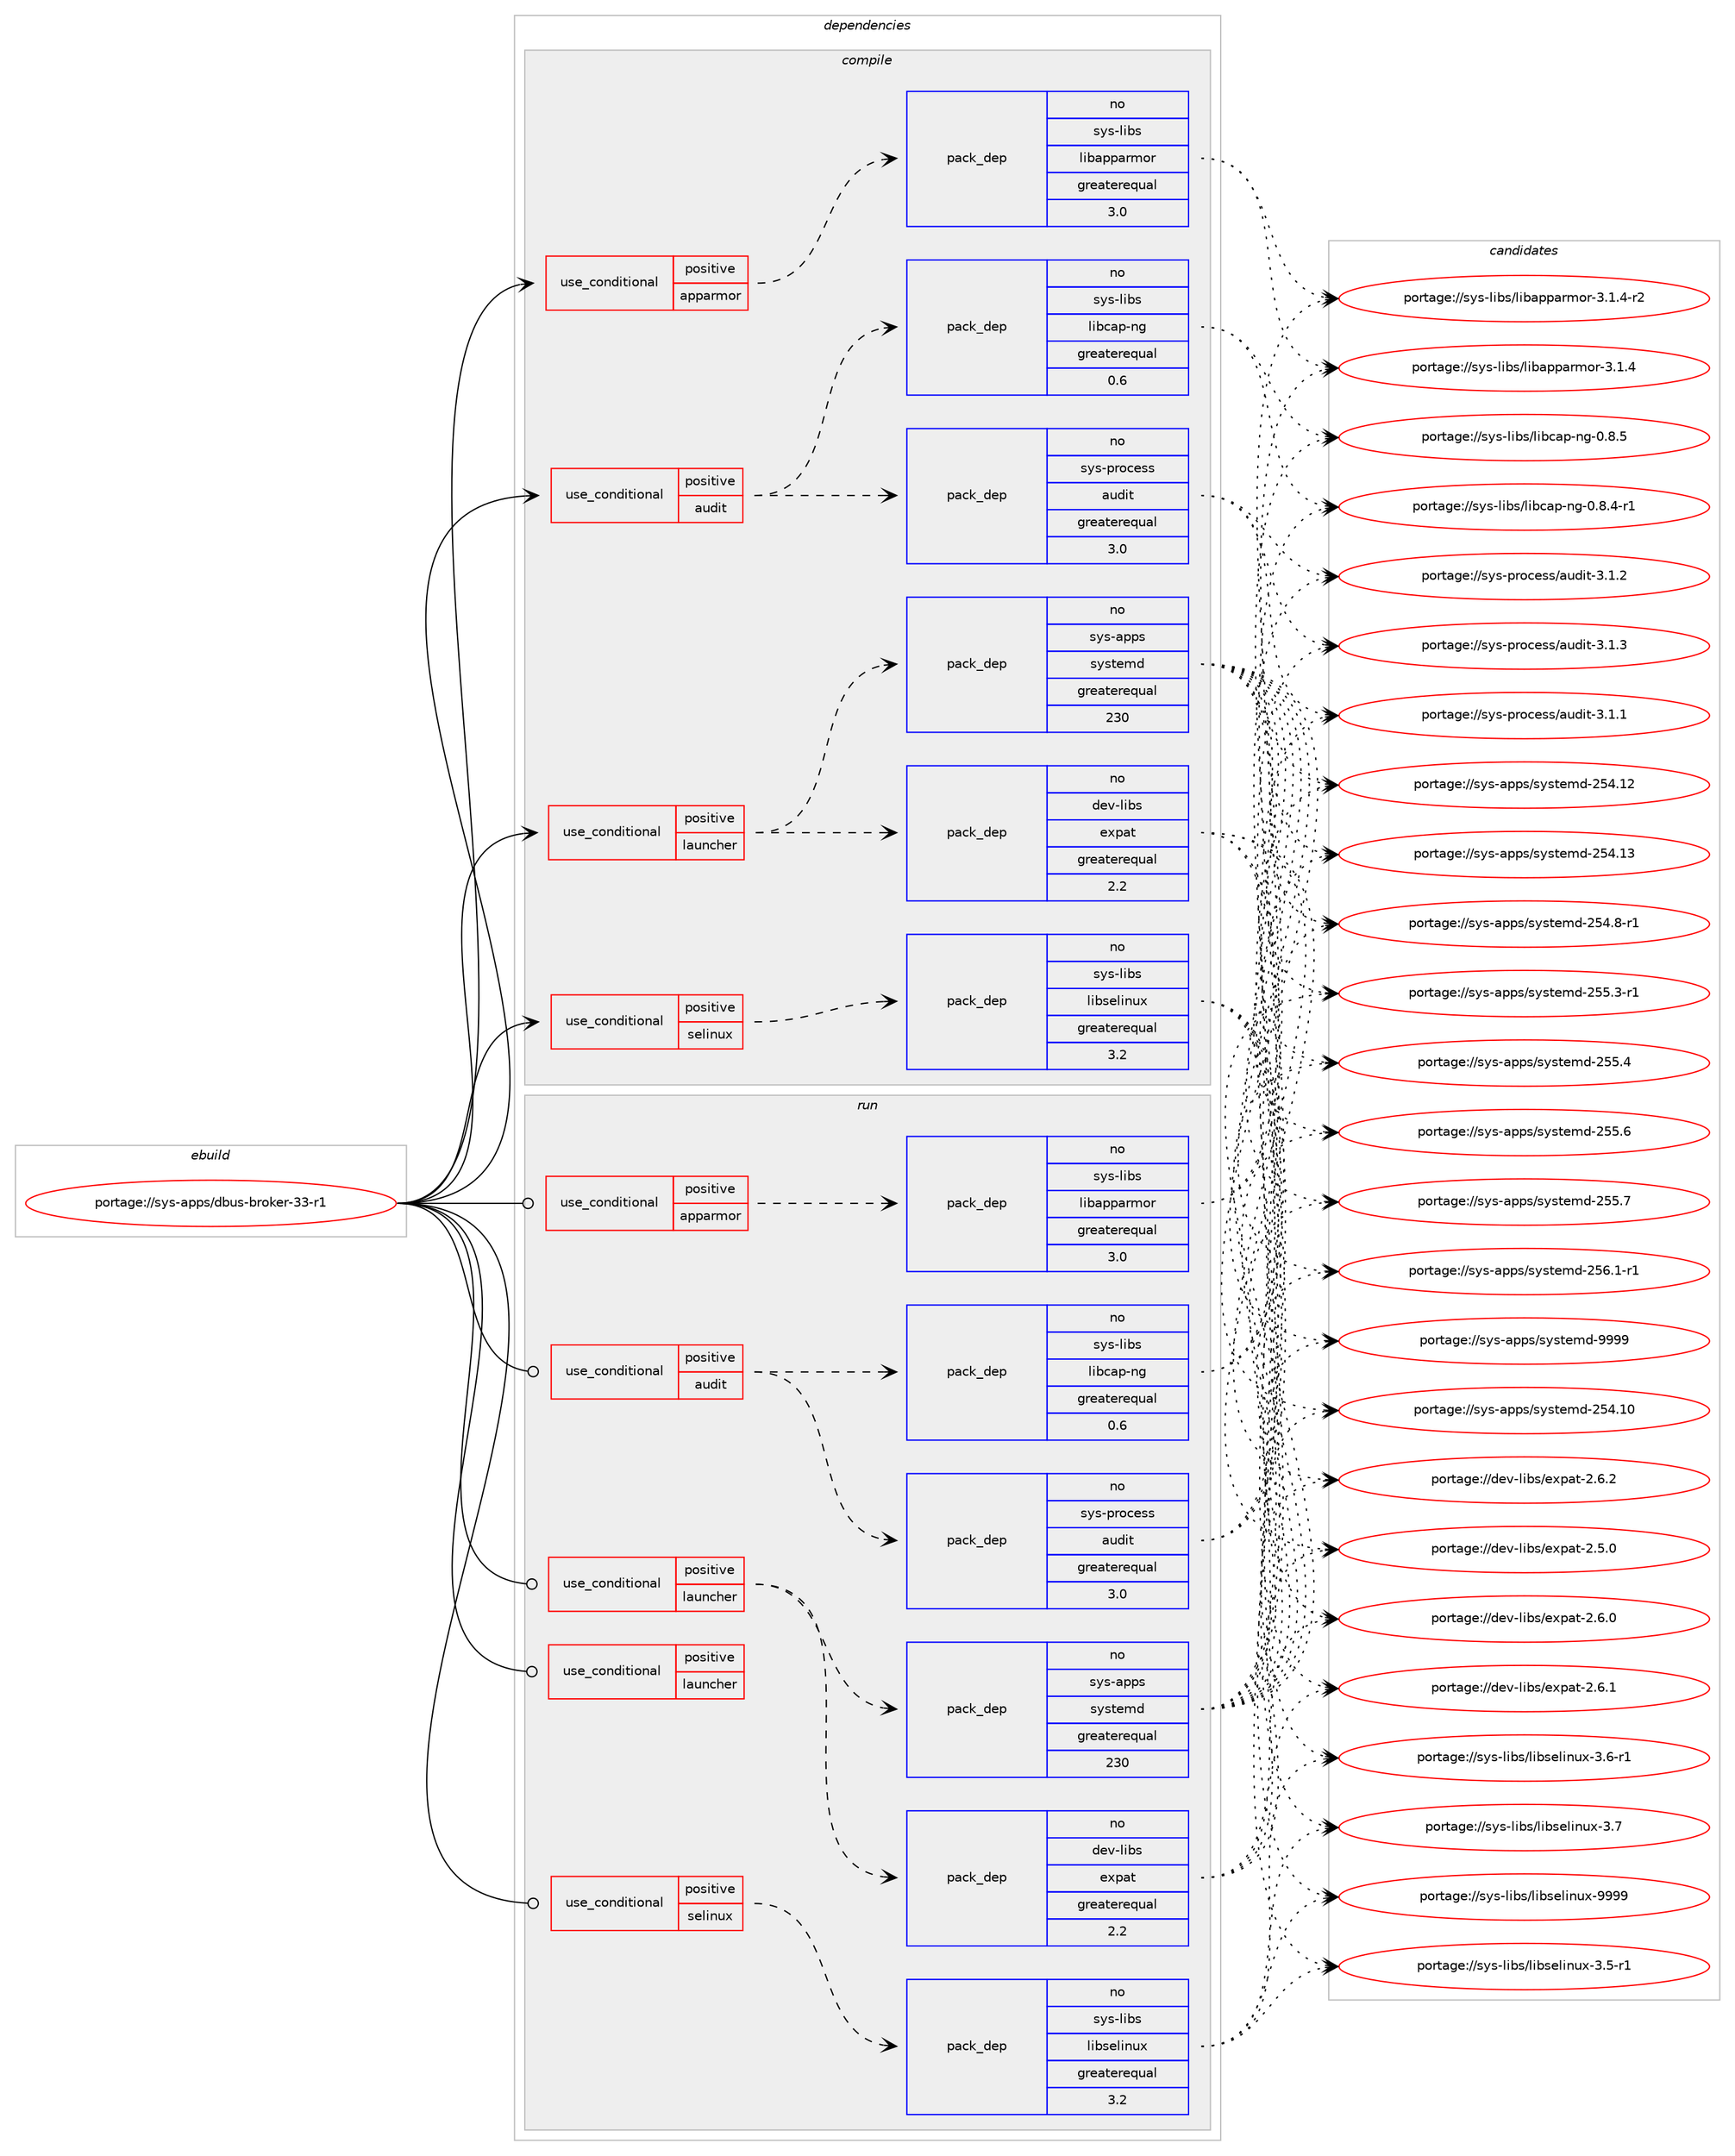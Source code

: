 digraph prolog {

# *************
# Graph options
# *************

newrank=true;
concentrate=true;
compound=true;
graph [rankdir=LR,fontname=Helvetica,fontsize=10,ranksep=1.5];#, ranksep=2.5, nodesep=0.2];
edge  [arrowhead=vee];
node  [fontname=Helvetica,fontsize=10];

# **********
# The ebuild
# **********

subgraph cluster_leftcol {
color=gray;
rank=same;
label=<<i>ebuild</i>>;
id [label="portage://sys-apps/dbus-broker-33-r1", color=red, width=4, href="../sys-apps/dbus-broker-33-r1.svg"];
}

# ****************
# The dependencies
# ****************

subgraph cluster_midcol {
color=gray;
label=<<i>dependencies</i>>;
subgraph cluster_compile {
fillcolor="#eeeeee";
style=filled;
label=<<i>compile</i>>;
subgraph cond107835 {
dependency209950 [label=<<TABLE BORDER="0" CELLBORDER="1" CELLSPACING="0" CELLPADDING="4"><TR><TD ROWSPAN="3" CELLPADDING="10">use_conditional</TD></TR><TR><TD>positive</TD></TR><TR><TD>apparmor</TD></TR></TABLE>>, shape=none, color=red];
subgraph pack99266 {
dependency209951 [label=<<TABLE BORDER="0" CELLBORDER="1" CELLSPACING="0" CELLPADDING="4" WIDTH="220"><TR><TD ROWSPAN="6" CELLPADDING="30">pack_dep</TD></TR><TR><TD WIDTH="110">no</TD></TR><TR><TD>sys-libs</TD></TR><TR><TD>libapparmor</TD></TR><TR><TD>greaterequal</TD></TR><TR><TD>3.0</TD></TR></TABLE>>, shape=none, color=blue];
}
dependency209950:e -> dependency209951:w [weight=20,style="dashed",arrowhead="vee"];
}
id:e -> dependency209950:w [weight=20,style="solid",arrowhead="vee"];
subgraph cond107836 {
dependency209952 [label=<<TABLE BORDER="0" CELLBORDER="1" CELLSPACING="0" CELLPADDING="4"><TR><TD ROWSPAN="3" CELLPADDING="10">use_conditional</TD></TR><TR><TD>positive</TD></TR><TR><TD>audit</TD></TR></TABLE>>, shape=none, color=red];
subgraph pack99267 {
dependency209953 [label=<<TABLE BORDER="0" CELLBORDER="1" CELLSPACING="0" CELLPADDING="4" WIDTH="220"><TR><TD ROWSPAN="6" CELLPADDING="30">pack_dep</TD></TR><TR><TD WIDTH="110">no</TD></TR><TR><TD>sys-process</TD></TR><TR><TD>audit</TD></TR><TR><TD>greaterequal</TD></TR><TR><TD>3.0</TD></TR></TABLE>>, shape=none, color=blue];
}
dependency209952:e -> dependency209953:w [weight=20,style="dashed",arrowhead="vee"];
subgraph pack99268 {
dependency209954 [label=<<TABLE BORDER="0" CELLBORDER="1" CELLSPACING="0" CELLPADDING="4" WIDTH="220"><TR><TD ROWSPAN="6" CELLPADDING="30">pack_dep</TD></TR><TR><TD WIDTH="110">no</TD></TR><TR><TD>sys-libs</TD></TR><TR><TD>libcap-ng</TD></TR><TR><TD>greaterequal</TD></TR><TR><TD>0.6</TD></TR></TABLE>>, shape=none, color=blue];
}
dependency209952:e -> dependency209954:w [weight=20,style="dashed",arrowhead="vee"];
}
id:e -> dependency209952:w [weight=20,style="solid",arrowhead="vee"];
subgraph cond107837 {
dependency209955 [label=<<TABLE BORDER="0" CELLBORDER="1" CELLSPACING="0" CELLPADDING="4"><TR><TD ROWSPAN="3" CELLPADDING="10">use_conditional</TD></TR><TR><TD>positive</TD></TR><TR><TD>launcher</TD></TR></TABLE>>, shape=none, color=red];
subgraph pack99269 {
dependency209956 [label=<<TABLE BORDER="0" CELLBORDER="1" CELLSPACING="0" CELLPADDING="4" WIDTH="220"><TR><TD ROWSPAN="6" CELLPADDING="30">pack_dep</TD></TR><TR><TD WIDTH="110">no</TD></TR><TR><TD>dev-libs</TD></TR><TR><TD>expat</TD></TR><TR><TD>greaterequal</TD></TR><TR><TD>2.2</TD></TR></TABLE>>, shape=none, color=blue];
}
dependency209955:e -> dependency209956:w [weight=20,style="dashed",arrowhead="vee"];
subgraph pack99270 {
dependency209957 [label=<<TABLE BORDER="0" CELLBORDER="1" CELLSPACING="0" CELLPADDING="4" WIDTH="220"><TR><TD ROWSPAN="6" CELLPADDING="30">pack_dep</TD></TR><TR><TD WIDTH="110">no</TD></TR><TR><TD>sys-apps</TD></TR><TR><TD>systemd</TD></TR><TR><TD>greaterequal</TD></TR><TR><TD>230</TD></TR></TABLE>>, shape=none, color=blue];
}
dependency209955:e -> dependency209957:w [weight=20,style="dashed",arrowhead="vee"];
}
id:e -> dependency209955:w [weight=20,style="solid",arrowhead="vee"];
subgraph cond107838 {
dependency209958 [label=<<TABLE BORDER="0" CELLBORDER="1" CELLSPACING="0" CELLPADDING="4"><TR><TD ROWSPAN="3" CELLPADDING="10">use_conditional</TD></TR><TR><TD>positive</TD></TR><TR><TD>selinux</TD></TR></TABLE>>, shape=none, color=red];
subgraph pack99271 {
dependency209959 [label=<<TABLE BORDER="0" CELLBORDER="1" CELLSPACING="0" CELLPADDING="4" WIDTH="220"><TR><TD ROWSPAN="6" CELLPADDING="30">pack_dep</TD></TR><TR><TD WIDTH="110">no</TD></TR><TR><TD>sys-libs</TD></TR><TR><TD>libselinux</TD></TR><TR><TD>greaterequal</TD></TR><TR><TD>3.2</TD></TR></TABLE>>, shape=none, color=blue];
}
dependency209958:e -> dependency209959:w [weight=20,style="dashed",arrowhead="vee"];
}
id:e -> dependency209958:w [weight=20,style="solid",arrowhead="vee"];
}
subgraph cluster_compileandrun {
fillcolor="#eeeeee";
style=filled;
label=<<i>compile and run</i>>;
}
subgraph cluster_run {
fillcolor="#eeeeee";
style=filled;
label=<<i>run</i>>;
subgraph cond107839 {
dependency209960 [label=<<TABLE BORDER="0" CELLBORDER="1" CELLSPACING="0" CELLPADDING="4"><TR><TD ROWSPAN="3" CELLPADDING="10">use_conditional</TD></TR><TR><TD>positive</TD></TR><TR><TD>apparmor</TD></TR></TABLE>>, shape=none, color=red];
subgraph pack99272 {
dependency209961 [label=<<TABLE BORDER="0" CELLBORDER="1" CELLSPACING="0" CELLPADDING="4" WIDTH="220"><TR><TD ROWSPAN="6" CELLPADDING="30">pack_dep</TD></TR><TR><TD WIDTH="110">no</TD></TR><TR><TD>sys-libs</TD></TR><TR><TD>libapparmor</TD></TR><TR><TD>greaterequal</TD></TR><TR><TD>3.0</TD></TR></TABLE>>, shape=none, color=blue];
}
dependency209960:e -> dependency209961:w [weight=20,style="dashed",arrowhead="vee"];
}
id:e -> dependency209960:w [weight=20,style="solid",arrowhead="odot"];
subgraph cond107840 {
dependency209962 [label=<<TABLE BORDER="0" CELLBORDER="1" CELLSPACING="0" CELLPADDING="4"><TR><TD ROWSPAN="3" CELLPADDING="10">use_conditional</TD></TR><TR><TD>positive</TD></TR><TR><TD>audit</TD></TR></TABLE>>, shape=none, color=red];
subgraph pack99273 {
dependency209963 [label=<<TABLE BORDER="0" CELLBORDER="1" CELLSPACING="0" CELLPADDING="4" WIDTH="220"><TR><TD ROWSPAN="6" CELLPADDING="30">pack_dep</TD></TR><TR><TD WIDTH="110">no</TD></TR><TR><TD>sys-process</TD></TR><TR><TD>audit</TD></TR><TR><TD>greaterequal</TD></TR><TR><TD>3.0</TD></TR></TABLE>>, shape=none, color=blue];
}
dependency209962:e -> dependency209963:w [weight=20,style="dashed",arrowhead="vee"];
subgraph pack99274 {
dependency209964 [label=<<TABLE BORDER="0" CELLBORDER="1" CELLSPACING="0" CELLPADDING="4" WIDTH="220"><TR><TD ROWSPAN="6" CELLPADDING="30">pack_dep</TD></TR><TR><TD WIDTH="110">no</TD></TR><TR><TD>sys-libs</TD></TR><TR><TD>libcap-ng</TD></TR><TR><TD>greaterequal</TD></TR><TR><TD>0.6</TD></TR></TABLE>>, shape=none, color=blue];
}
dependency209962:e -> dependency209964:w [weight=20,style="dashed",arrowhead="vee"];
}
id:e -> dependency209962:w [weight=20,style="solid",arrowhead="odot"];
subgraph cond107841 {
dependency209965 [label=<<TABLE BORDER="0" CELLBORDER="1" CELLSPACING="0" CELLPADDING="4"><TR><TD ROWSPAN="3" CELLPADDING="10">use_conditional</TD></TR><TR><TD>positive</TD></TR><TR><TD>launcher</TD></TR></TABLE>>, shape=none, color=red];
subgraph pack99275 {
dependency209966 [label=<<TABLE BORDER="0" CELLBORDER="1" CELLSPACING="0" CELLPADDING="4" WIDTH="220"><TR><TD ROWSPAN="6" CELLPADDING="30">pack_dep</TD></TR><TR><TD WIDTH="110">no</TD></TR><TR><TD>dev-libs</TD></TR><TR><TD>expat</TD></TR><TR><TD>greaterequal</TD></TR><TR><TD>2.2</TD></TR></TABLE>>, shape=none, color=blue];
}
dependency209965:e -> dependency209966:w [weight=20,style="dashed",arrowhead="vee"];
subgraph pack99276 {
dependency209967 [label=<<TABLE BORDER="0" CELLBORDER="1" CELLSPACING="0" CELLPADDING="4" WIDTH="220"><TR><TD ROWSPAN="6" CELLPADDING="30">pack_dep</TD></TR><TR><TD WIDTH="110">no</TD></TR><TR><TD>sys-apps</TD></TR><TR><TD>systemd</TD></TR><TR><TD>greaterequal</TD></TR><TR><TD>230</TD></TR></TABLE>>, shape=none, color=blue];
}
dependency209965:e -> dependency209967:w [weight=20,style="dashed",arrowhead="vee"];
}
id:e -> dependency209965:w [weight=20,style="solid",arrowhead="odot"];
subgraph cond107842 {
dependency209968 [label=<<TABLE BORDER="0" CELLBORDER="1" CELLSPACING="0" CELLPADDING="4"><TR><TD ROWSPAN="3" CELLPADDING="10">use_conditional</TD></TR><TR><TD>positive</TD></TR><TR><TD>launcher</TD></TR></TABLE>>, shape=none, color=red];
# *** BEGIN UNKNOWN DEPENDENCY TYPE (TODO) ***
# dependency209968 -> package_dependency(portage://sys-apps/dbus-broker-33-r1,run,no,sys-apps,dbus,none,[,,],[],[])
# *** END UNKNOWN DEPENDENCY TYPE (TODO) ***

}
id:e -> dependency209968:w [weight=20,style="solid",arrowhead="odot"];
subgraph cond107843 {
dependency209969 [label=<<TABLE BORDER="0" CELLBORDER="1" CELLSPACING="0" CELLPADDING="4"><TR><TD ROWSPAN="3" CELLPADDING="10">use_conditional</TD></TR><TR><TD>positive</TD></TR><TR><TD>selinux</TD></TR></TABLE>>, shape=none, color=red];
subgraph pack99277 {
dependency209970 [label=<<TABLE BORDER="0" CELLBORDER="1" CELLSPACING="0" CELLPADDING="4" WIDTH="220"><TR><TD ROWSPAN="6" CELLPADDING="30">pack_dep</TD></TR><TR><TD WIDTH="110">no</TD></TR><TR><TD>sys-libs</TD></TR><TR><TD>libselinux</TD></TR><TR><TD>greaterequal</TD></TR><TR><TD>3.2</TD></TR></TABLE>>, shape=none, color=blue];
}
dependency209969:e -> dependency209970:w [weight=20,style="dashed",arrowhead="vee"];
}
id:e -> dependency209969:w [weight=20,style="solid",arrowhead="odot"];
}
}

# **************
# The candidates
# **************

subgraph cluster_choices {
rank=same;
color=gray;
label=<<i>candidates</i>>;

subgraph choice99266 {
color=black;
nodesep=1;
choice115121115451081059811547108105989711211297114109111114455146494652 [label="portage://sys-libs/libapparmor-3.1.4", color=red, width=4,href="../sys-libs/libapparmor-3.1.4.svg"];
choice1151211154510810598115471081059897112112971141091111144551464946524511450 [label="portage://sys-libs/libapparmor-3.1.4-r2", color=red, width=4,href="../sys-libs/libapparmor-3.1.4-r2.svg"];
dependency209951:e -> choice115121115451081059811547108105989711211297114109111114455146494652:w [style=dotted,weight="100"];
dependency209951:e -> choice1151211154510810598115471081059897112112971141091111144551464946524511450:w [style=dotted,weight="100"];
}
subgraph choice99267 {
color=black;
nodesep=1;
choice11512111545112114111991011151154797117100105116455146494649 [label="portage://sys-process/audit-3.1.1", color=red, width=4,href="../sys-process/audit-3.1.1.svg"];
choice11512111545112114111991011151154797117100105116455146494650 [label="portage://sys-process/audit-3.1.2", color=red, width=4,href="../sys-process/audit-3.1.2.svg"];
choice11512111545112114111991011151154797117100105116455146494651 [label="portage://sys-process/audit-3.1.3", color=red, width=4,href="../sys-process/audit-3.1.3.svg"];
dependency209953:e -> choice11512111545112114111991011151154797117100105116455146494649:w [style=dotted,weight="100"];
dependency209953:e -> choice11512111545112114111991011151154797117100105116455146494650:w [style=dotted,weight="100"];
dependency209953:e -> choice11512111545112114111991011151154797117100105116455146494651:w [style=dotted,weight="100"];
}
subgraph choice99268 {
color=black;
nodesep=1;
choice115121115451081059811547108105989997112451101034548465646524511449 [label="portage://sys-libs/libcap-ng-0.8.4-r1", color=red, width=4,href="../sys-libs/libcap-ng-0.8.4-r1.svg"];
choice11512111545108105981154710810598999711245110103454846564653 [label="portage://sys-libs/libcap-ng-0.8.5", color=red, width=4,href="../sys-libs/libcap-ng-0.8.5.svg"];
dependency209954:e -> choice115121115451081059811547108105989997112451101034548465646524511449:w [style=dotted,weight="100"];
dependency209954:e -> choice11512111545108105981154710810598999711245110103454846564653:w [style=dotted,weight="100"];
}
subgraph choice99269 {
color=black;
nodesep=1;
choice10010111845108105981154710112011297116455046534648 [label="portage://dev-libs/expat-2.5.0", color=red, width=4,href="../dev-libs/expat-2.5.0.svg"];
choice10010111845108105981154710112011297116455046544648 [label="portage://dev-libs/expat-2.6.0", color=red, width=4,href="../dev-libs/expat-2.6.0.svg"];
choice10010111845108105981154710112011297116455046544649 [label="portage://dev-libs/expat-2.6.1", color=red, width=4,href="../dev-libs/expat-2.6.1.svg"];
choice10010111845108105981154710112011297116455046544650 [label="portage://dev-libs/expat-2.6.2", color=red, width=4,href="../dev-libs/expat-2.6.2.svg"];
dependency209956:e -> choice10010111845108105981154710112011297116455046534648:w [style=dotted,weight="100"];
dependency209956:e -> choice10010111845108105981154710112011297116455046544648:w [style=dotted,weight="100"];
dependency209956:e -> choice10010111845108105981154710112011297116455046544649:w [style=dotted,weight="100"];
dependency209956:e -> choice10010111845108105981154710112011297116455046544650:w [style=dotted,weight="100"];
}
subgraph choice99270 {
color=black;
nodesep=1;
choice11512111545971121121154711512111511610110910045505352464948 [label="portage://sys-apps/systemd-254.10", color=red, width=4,href="../sys-apps/systemd-254.10.svg"];
choice11512111545971121121154711512111511610110910045505352464950 [label="portage://sys-apps/systemd-254.12", color=red, width=4,href="../sys-apps/systemd-254.12.svg"];
choice11512111545971121121154711512111511610110910045505352464951 [label="portage://sys-apps/systemd-254.13", color=red, width=4,href="../sys-apps/systemd-254.13.svg"];
choice1151211154597112112115471151211151161011091004550535246564511449 [label="portage://sys-apps/systemd-254.8-r1", color=red, width=4,href="../sys-apps/systemd-254.8-r1.svg"];
choice1151211154597112112115471151211151161011091004550535346514511449 [label="portage://sys-apps/systemd-255.3-r1", color=red, width=4,href="../sys-apps/systemd-255.3-r1.svg"];
choice115121115459711211211547115121115116101109100455053534652 [label="portage://sys-apps/systemd-255.4", color=red, width=4,href="../sys-apps/systemd-255.4.svg"];
choice115121115459711211211547115121115116101109100455053534654 [label="portage://sys-apps/systemd-255.6", color=red, width=4,href="../sys-apps/systemd-255.6.svg"];
choice115121115459711211211547115121115116101109100455053534655 [label="portage://sys-apps/systemd-255.7", color=red, width=4,href="../sys-apps/systemd-255.7.svg"];
choice1151211154597112112115471151211151161011091004550535446494511449 [label="portage://sys-apps/systemd-256.1-r1", color=red, width=4,href="../sys-apps/systemd-256.1-r1.svg"];
choice1151211154597112112115471151211151161011091004557575757 [label="portage://sys-apps/systemd-9999", color=red, width=4,href="../sys-apps/systemd-9999.svg"];
dependency209957:e -> choice11512111545971121121154711512111511610110910045505352464948:w [style=dotted,weight="100"];
dependency209957:e -> choice11512111545971121121154711512111511610110910045505352464950:w [style=dotted,weight="100"];
dependency209957:e -> choice11512111545971121121154711512111511610110910045505352464951:w [style=dotted,weight="100"];
dependency209957:e -> choice1151211154597112112115471151211151161011091004550535246564511449:w [style=dotted,weight="100"];
dependency209957:e -> choice1151211154597112112115471151211151161011091004550535346514511449:w [style=dotted,weight="100"];
dependency209957:e -> choice115121115459711211211547115121115116101109100455053534652:w [style=dotted,weight="100"];
dependency209957:e -> choice115121115459711211211547115121115116101109100455053534654:w [style=dotted,weight="100"];
dependency209957:e -> choice115121115459711211211547115121115116101109100455053534655:w [style=dotted,weight="100"];
dependency209957:e -> choice1151211154597112112115471151211151161011091004550535446494511449:w [style=dotted,weight="100"];
dependency209957:e -> choice1151211154597112112115471151211151161011091004557575757:w [style=dotted,weight="100"];
}
subgraph choice99271 {
color=black;
nodesep=1;
choice11512111545108105981154710810598115101108105110117120455146534511449 [label="portage://sys-libs/libselinux-3.5-r1", color=red, width=4,href="../sys-libs/libselinux-3.5-r1.svg"];
choice11512111545108105981154710810598115101108105110117120455146544511449 [label="portage://sys-libs/libselinux-3.6-r1", color=red, width=4,href="../sys-libs/libselinux-3.6-r1.svg"];
choice1151211154510810598115471081059811510110810511011712045514655 [label="portage://sys-libs/libselinux-3.7", color=red, width=4,href="../sys-libs/libselinux-3.7.svg"];
choice115121115451081059811547108105981151011081051101171204557575757 [label="portage://sys-libs/libselinux-9999", color=red, width=4,href="../sys-libs/libselinux-9999.svg"];
dependency209959:e -> choice11512111545108105981154710810598115101108105110117120455146534511449:w [style=dotted,weight="100"];
dependency209959:e -> choice11512111545108105981154710810598115101108105110117120455146544511449:w [style=dotted,weight="100"];
dependency209959:e -> choice1151211154510810598115471081059811510110810511011712045514655:w [style=dotted,weight="100"];
dependency209959:e -> choice115121115451081059811547108105981151011081051101171204557575757:w [style=dotted,weight="100"];
}
subgraph choice99272 {
color=black;
nodesep=1;
choice115121115451081059811547108105989711211297114109111114455146494652 [label="portage://sys-libs/libapparmor-3.1.4", color=red, width=4,href="../sys-libs/libapparmor-3.1.4.svg"];
choice1151211154510810598115471081059897112112971141091111144551464946524511450 [label="portage://sys-libs/libapparmor-3.1.4-r2", color=red, width=4,href="../sys-libs/libapparmor-3.1.4-r2.svg"];
dependency209961:e -> choice115121115451081059811547108105989711211297114109111114455146494652:w [style=dotted,weight="100"];
dependency209961:e -> choice1151211154510810598115471081059897112112971141091111144551464946524511450:w [style=dotted,weight="100"];
}
subgraph choice99273 {
color=black;
nodesep=1;
choice11512111545112114111991011151154797117100105116455146494649 [label="portage://sys-process/audit-3.1.1", color=red, width=4,href="../sys-process/audit-3.1.1.svg"];
choice11512111545112114111991011151154797117100105116455146494650 [label="portage://sys-process/audit-3.1.2", color=red, width=4,href="../sys-process/audit-3.1.2.svg"];
choice11512111545112114111991011151154797117100105116455146494651 [label="portage://sys-process/audit-3.1.3", color=red, width=4,href="../sys-process/audit-3.1.3.svg"];
dependency209963:e -> choice11512111545112114111991011151154797117100105116455146494649:w [style=dotted,weight="100"];
dependency209963:e -> choice11512111545112114111991011151154797117100105116455146494650:w [style=dotted,weight="100"];
dependency209963:e -> choice11512111545112114111991011151154797117100105116455146494651:w [style=dotted,weight="100"];
}
subgraph choice99274 {
color=black;
nodesep=1;
choice115121115451081059811547108105989997112451101034548465646524511449 [label="portage://sys-libs/libcap-ng-0.8.4-r1", color=red, width=4,href="../sys-libs/libcap-ng-0.8.4-r1.svg"];
choice11512111545108105981154710810598999711245110103454846564653 [label="portage://sys-libs/libcap-ng-0.8.5", color=red, width=4,href="../sys-libs/libcap-ng-0.8.5.svg"];
dependency209964:e -> choice115121115451081059811547108105989997112451101034548465646524511449:w [style=dotted,weight="100"];
dependency209964:e -> choice11512111545108105981154710810598999711245110103454846564653:w [style=dotted,weight="100"];
}
subgraph choice99275 {
color=black;
nodesep=1;
choice10010111845108105981154710112011297116455046534648 [label="portage://dev-libs/expat-2.5.0", color=red, width=4,href="../dev-libs/expat-2.5.0.svg"];
choice10010111845108105981154710112011297116455046544648 [label="portage://dev-libs/expat-2.6.0", color=red, width=4,href="../dev-libs/expat-2.6.0.svg"];
choice10010111845108105981154710112011297116455046544649 [label="portage://dev-libs/expat-2.6.1", color=red, width=4,href="../dev-libs/expat-2.6.1.svg"];
choice10010111845108105981154710112011297116455046544650 [label="portage://dev-libs/expat-2.6.2", color=red, width=4,href="../dev-libs/expat-2.6.2.svg"];
dependency209966:e -> choice10010111845108105981154710112011297116455046534648:w [style=dotted,weight="100"];
dependency209966:e -> choice10010111845108105981154710112011297116455046544648:w [style=dotted,weight="100"];
dependency209966:e -> choice10010111845108105981154710112011297116455046544649:w [style=dotted,weight="100"];
dependency209966:e -> choice10010111845108105981154710112011297116455046544650:w [style=dotted,weight="100"];
}
subgraph choice99276 {
color=black;
nodesep=1;
choice11512111545971121121154711512111511610110910045505352464948 [label="portage://sys-apps/systemd-254.10", color=red, width=4,href="../sys-apps/systemd-254.10.svg"];
choice11512111545971121121154711512111511610110910045505352464950 [label="portage://sys-apps/systemd-254.12", color=red, width=4,href="../sys-apps/systemd-254.12.svg"];
choice11512111545971121121154711512111511610110910045505352464951 [label="portage://sys-apps/systemd-254.13", color=red, width=4,href="../sys-apps/systemd-254.13.svg"];
choice1151211154597112112115471151211151161011091004550535246564511449 [label="portage://sys-apps/systemd-254.8-r1", color=red, width=4,href="../sys-apps/systemd-254.8-r1.svg"];
choice1151211154597112112115471151211151161011091004550535346514511449 [label="portage://sys-apps/systemd-255.3-r1", color=red, width=4,href="../sys-apps/systemd-255.3-r1.svg"];
choice115121115459711211211547115121115116101109100455053534652 [label="portage://sys-apps/systemd-255.4", color=red, width=4,href="../sys-apps/systemd-255.4.svg"];
choice115121115459711211211547115121115116101109100455053534654 [label="portage://sys-apps/systemd-255.6", color=red, width=4,href="../sys-apps/systemd-255.6.svg"];
choice115121115459711211211547115121115116101109100455053534655 [label="portage://sys-apps/systemd-255.7", color=red, width=4,href="../sys-apps/systemd-255.7.svg"];
choice1151211154597112112115471151211151161011091004550535446494511449 [label="portage://sys-apps/systemd-256.1-r1", color=red, width=4,href="../sys-apps/systemd-256.1-r1.svg"];
choice1151211154597112112115471151211151161011091004557575757 [label="portage://sys-apps/systemd-9999", color=red, width=4,href="../sys-apps/systemd-9999.svg"];
dependency209967:e -> choice11512111545971121121154711512111511610110910045505352464948:w [style=dotted,weight="100"];
dependency209967:e -> choice11512111545971121121154711512111511610110910045505352464950:w [style=dotted,weight="100"];
dependency209967:e -> choice11512111545971121121154711512111511610110910045505352464951:w [style=dotted,weight="100"];
dependency209967:e -> choice1151211154597112112115471151211151161011091004550535246564511449:w [style=dotted,weight="100"];
dependency209967:e -> choice1151211154597112112115471151211151161011091004550535346514511449:w [style=dotted,weight="100"];
dependency209967:e -> choice115121115459711211211547115121115116101109100455053534652:w [style=dotted,weight="100"];
dependency209967:e -> choice115121115459711211211547115121115116101109100455053534654:w [style=dotted,weight="100"];
dependency209967:e -> choice115121115459711211211547115121115116101109100455053534655:w [style=dotted,weight="100"];
dependency209967:e -> choice1151211154597112112115471151211151161011091004550535446494511449:w [style=dotted,weight="100"];
dependency209967:e -> choice1151211154597112112115471151211151161011091004557575757:w [style=dotted,weight="100"];
}
subgraph choice99277 {
color=black;
nodesep=1;
choice11512111545108105981154710810598115101108105110117120455146534511449 [label="portage://sys-libs/libselinux-3.5-r1", color=red, width=4,href="../sys-libs/libselinux-3.5-r1.svg"];
choice11512111545108105981154710810598115101108105110117120455146544511449 [label="portage://sys-libs/libselinux-3.6-r1", color=red, width=4,href="../sys-libs/libselinux-3.6-r1.svg"];
choice1151211154510810598115471081059811510110810511011712045514655 [label="portage://sys-libs/libselinux-3.7", color=red, width=4,href="../sys-libs/libselinux-3.7.svg"];
choice115121115451081059811547108105981151011081051101171204557575757 [label="portage://sys-libs/libselinux-9999", color=red, width=4,href="../sys-libs/libselinux-9999.svg"];
dependency209970:e -> choice11512111545108105981154710810598115101108105110117120455146534511449:w [style=dotted,weight="100"];
dependency209970:e -> choice11512111545108105981154710810598115101108105110117120455146544511449:w [style=dotted,weight="100"];
dependency209970:e -> choice1151211154510810598115471081059811510110810511011712045514655:w [style=dotted,weight="100"];
dependency209970:e -> choice115121115451081059811547108105981151011081051101171204557575757:w [style=dotted,weight="100"];
}
}

}
